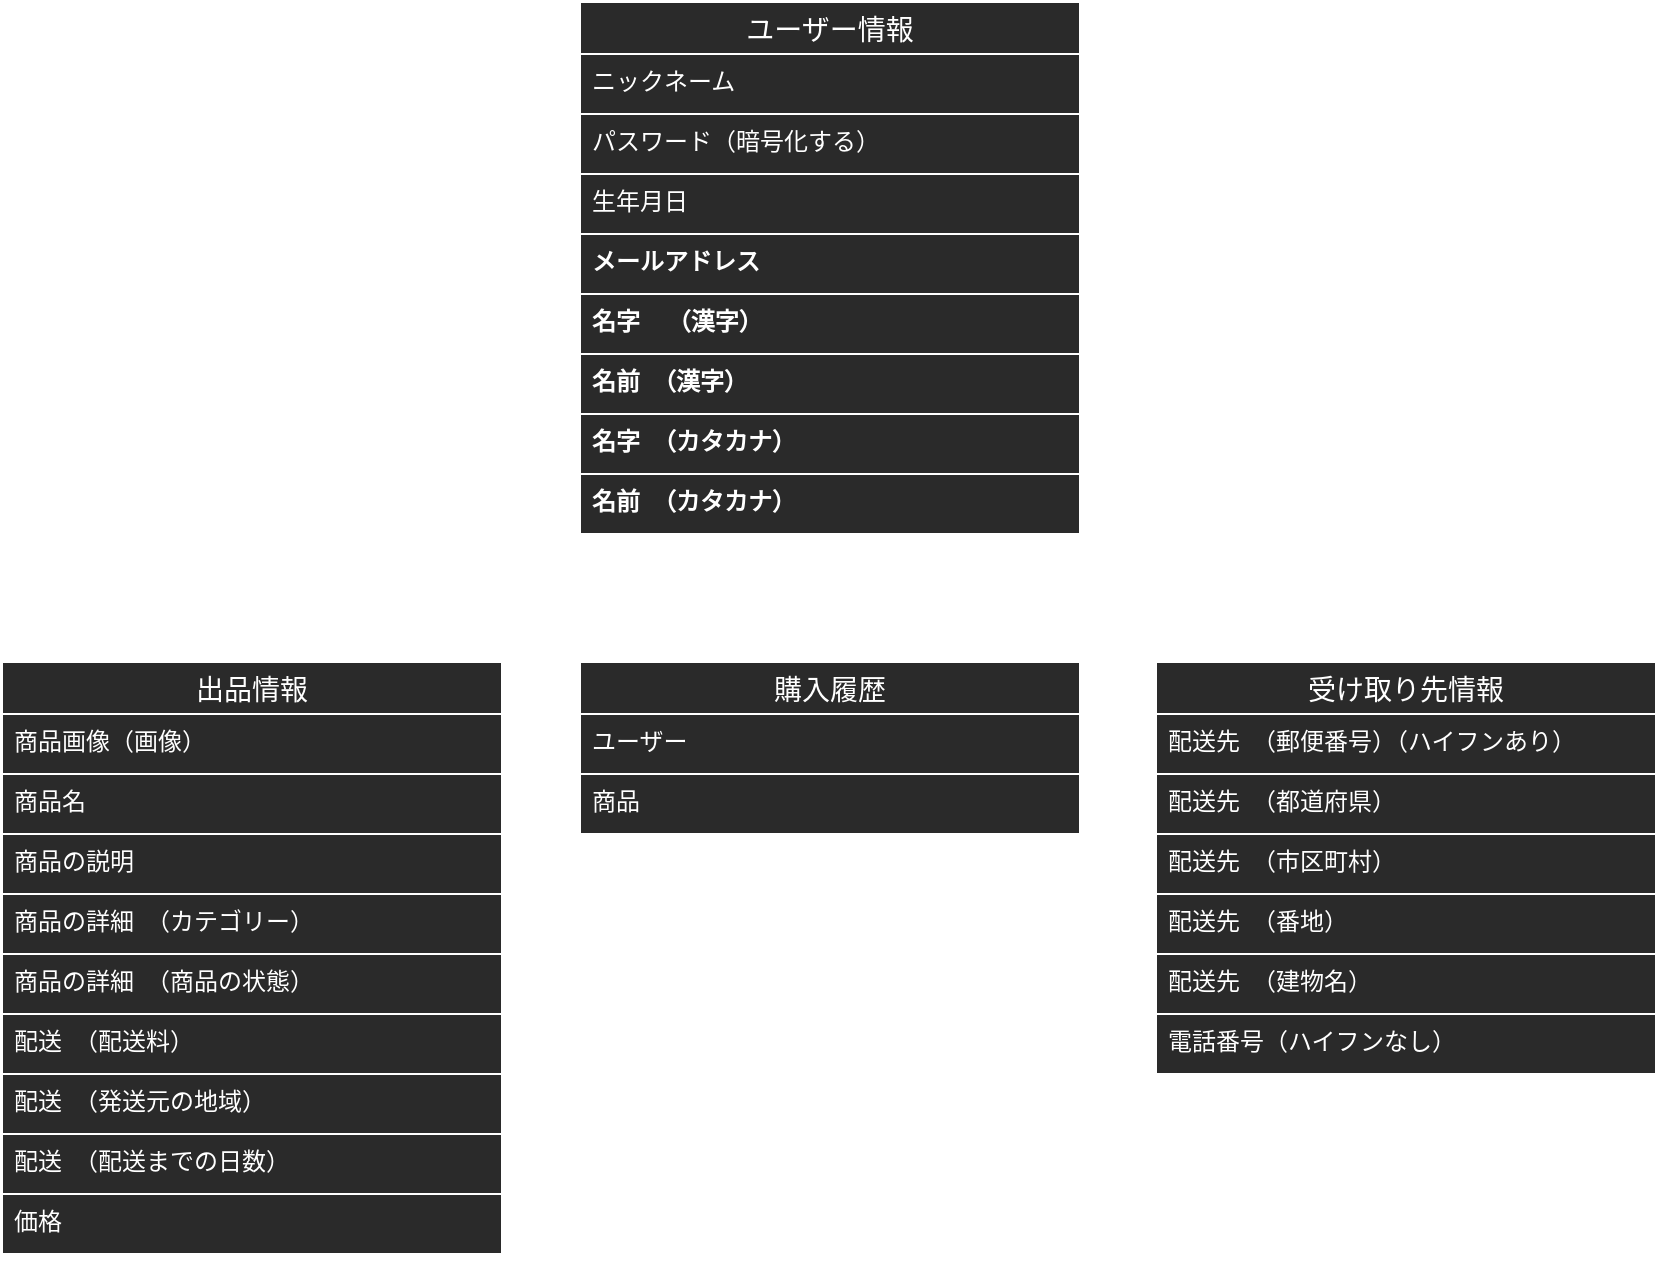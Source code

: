 <mxfile>
    <diagram id="GKP-IeGeKljug9mlyoR8" name="ページ1">
        <mxGraphModel dx="904" dy="567" grid="1" gridSize="10" guides="1" tooltips="1" connect="1" arrows="1" fold="1" page="1" pageScale="1" pageWidth="827" pageHeight="1169" background="none" math="0" shadow="0">
            <root>
                <mxCell id="0"/>
                <mxCell id="1" parent="0"/>
                <mxCell id="90" style="edgeStyle=none;rounded=0;html=1;entryX=0.5;entryY=0;entryDx=0;entryDy=0;startArrow=ERone;startFill=0;endArrow=ERzeroToMany;endFill=0;strokeColor=#FFFFFF;" parent="1" source="2" target="57" edge="1">
                    <mxGeometry relative="1" as="geometry"/>
                </mxCell>
                <mxCell id="2" value="ユーザー情報" style="swimlane;fontStyle=0;childLayout=stackLayout;horizontal=1;startSize=26;horizontalStack=0;resizeParent=1;resizeParentMax=0;resizeLast=0;collapsible=1;marginBottom=0;align=center;fontSize=14;strokeColor=#FFFFFF;fontColor=#FFFFFF;fillColor=#2A2A2A;" parent="1" vertex="1">
                    <mxGeometry x="289" y="190" width="250" height="266" as="geometry"/>
                </mxCell>
                <mxCell id="3" value="ニックネーム" style="text;strokeColor=#FFFFFF;fillColor=#2A2A2A;spacingLeft=4;spacingRight=4;overflow=hidden;rotatable=0;points=[[0,0.5],[1,0.5]];portConstraint=eastwest;fontSize=12;fontColor=#FFFFFF;" parent="2" vertex="1">
                    <mxGeometry y="26" width="250" height="30" as="geometry"/>
                </mxCell>
                <mxCell id="4" value="パスワード（暗号化する）" style="text;strokeColor=#FFFFFF;fillColor=#2A2A2A;spacingLeft=4;spacingRight=4;overflow=hidden;rotatable=0;points=[[0,0.5],[1,0.5]];portConstraint=eastwest;fontSize=12;fontColor=#FFFFFF;" parent="2" vertex="1">
                    <mxGeometry y="56" width="250" height="30" as="geometry"/>
                </mxCell>
                <mxCell id="17" value="生年月日" style="text;strokeColor=#FFFFFF;fillColor=#2A2A2A;spacingLeft=4;spacingRight=4;overflow=hidden;rotatable=0;points=[[0,0.5],[1,0.5]];portConstraint=eastwest;fontSize=12;fontColor=#FFFFFF;" parent="2" vertex="1">
                    <mxGeometry y="86" width="250" height="30" as="geometry"/>
                </mxCell>
                <mxCell id="26" value="メールアドレス" style="text;strokeColor=#FFFFFF;fillColor=#2A2A2A;spacingLeft=4;spacingRight=4;overflow=hidden;rotatable=0;points=[[0,0.5],[1,0.5]];portConstraint=eastwest;fontSize=12;fontStyle=1;fontColor=#FFFFFF;" parent="2" vertex="1">
                    <mxGeometry y="116" width="250" height="30" as="geometry"/>
                </mxCell>
                <mxCell id="27" value="名字    （漢字）" style="text;strokeColor=#FFFFFF;fillColor=#2A2A2A;spacingLeft=4;spacingRight=4;overflow=hidden;rotatable=0;points=[[0,0.5],[1,0.5]];portConstraint=eastwest;fontSize=12;fontStyle=1;fontColor=#FFFFFF;" parent="2" vertex="1">
                    <mxGeometry y="146" width="250" height="30" as="geometry"/>
                </mxCell>
                <mxCell id="29" value="名前　（漢字）" style="text;strokeColor=#FFFFFF;fillColor=#2A2A2A;spacingLeft=4;spacingRight=4;overflow=hidden;rotatable=0;points=[[0,0.5],[1,0.5]];portConstraint=eastwest;fontSize=12;fontStyle=1;fontColor=#FFFFFF;" parent="2" vertex="1">
                    <mxGeometry y="176" width="250" height="30" as="geometry"/>
                </mxCell>
                <mxCell id="30" value="名字　（カタカナ）" style="text;strokeColor=#FFFFFF;fillColor=#2A2A2A;spacingLeft=4;spacingRight=4;overflow=hidden;rotatable=0;points=[[0,0.5],[1,0.5]];portConstraint=eastwest;fontSize=12;fontStyle=1;fontColor=#FFFFFF;" parent="2" vertex="1">
                    <mxGeometry y="206" width="250" height="30" as="geometry"/>
                </mxCell>
                <mxCell id="32" value="名前　（カタカナ）" style="text;strokeColor=#FFFFFF;fillColor=#2A2A2A;spacingLeft=4;spacingRight=4;overflow=hidden;rotatable=0;points=[[0,0.5],[1,0.5]];portConstraint=eastwest;fontSize=12;fontStyle=1;fontColor=#FFFFFF;" parent="2" vertex="1">
                    <mxGeometry y="236" width="250" height="30" as="geometry"/>
                </mxCell>
                <mxCell id="6" value="出品情報" style="swimlane;fontStyle=0;childLayout=stackLayout;horizontal=1;startSize=26;horizontalStack=0;resizeParent=1;resizeParentMax=0;resizeLast=0;collapsible=1;marginBottom=0;align=center;fontSize=14;fillColor=#2A2A2A;strokeColor=#FFFFFF;fontColor=#FFFFFF;" parent="1" vertex="1">
                    <mxGeometry y="520" width="250" height="296" as="geometry"/>
                </mxCell>
                <mxCell id="7" value="商品画像（画像）" style="text;strokeColor=#FFFFFF;fillColor=#2A2A2A;spacingLeft=4;spacingRight=4;overflow=hidden;rotatable=0;points=[[0,0.5],[1,0.5]];portConstraint=eastwest;fontSize=12;fontColor=#FFFFFF;" parent="6" vertex="1">
                    <mxGeometry y="26" width="250" height="30" as="geometry"/>
                </mxCell>
                <mxCell id="8" value="商品名" style="text;strokeColor=#FFFFFF;fillColor=#2A2A2A;spacingLeft=4;spacingRight=4;overflow=hidden;rotatable=0;points=[[0,0.5],[1,0.5]];portConstraint=eastwest;fontSize=12;fontColor=#FFFFFF;" parent="6" vertex="1">
                    <mxGeometry y="56" width="250" height="30" as="geometry"/>
                </mxCell>
                <mxCell id="9" value="商品の説明" style="text;strokeColor=#FFFFFF;fillColor=#2A2A2A;spacingLeft=4;spacingRight=4;overflow=hidden;rotatable=0;points=[[0,0.5],[1,0.5]];portConstraint=eastwest;fontSize=12;fontColor=#FFFFFF;" parent="6" vertex="1">
                    <mxGeometry y="86" width="250" height="30" as="geometry"/>
                </mxCell>
                <mxCell id="19" value="商品の詳細　（カテゴリー）" style="text;strokeColor=#FFFFFF;fillColor=#2A2A2A;spacingLeft=4;spacingRight=4;overflow=hidden;rotatable=0;points=[[0,0.5],[1,0.5]];portConstraint=eastwest;fontSize=12;fontColor=#FFFFFF;labelBackgroundColor=#2A2A2A;" parent="6" vertex="1">
                    <mxGeometry y="116" width="250" height="30" as="geometry"/>
                </mxCell>
                <mxCell id="25" value="商品の詳細　（商品の状態）" style="text;strokeColor=#FFFFFF;fillColor=#2A2A2A;spacingLeft=4;spacingRight=4;overflow=hidden;rotatable=0;points=[[0,0.5],[1,0.5]];portConstraint=eastwest;fontSize=12;fontColor=#FFFFFF;" parent="6" vertex="1">
                    <mxGeometry y="146" width="250" height="30" as="geometry"/>
                </mxCell>
                <mxCell id="33" value="配送　（配送料）" style="text;strokeColor=#FFFFFF;fillColor=#2A2A2A;spacingLeft=4;spacingRight=4;overflow=hidden;rotatable=0;points=[[0,0.5],[1,0.5]];portConstraint=eastwest;fontSize=12;fontColor=#FFFFFF;" parent="6" vertex="1">
                    <mxGeometry y="176" width="250" height="30" as="geometry"/>
                </mxCell>
                <mxCell id="34" value="配送　（発送元の地域）" style="text;strokeColor=#FFFFFF;fillColor=#2A2A2A;spacingLeft=4;spacingRight=4;overflow=hidden;rotatable=0;points=[[0,0.5],[1,0.5]];portConstraint=eastwest;fontSize=12;fontColor=#FFFFFF;" parent="6" vertex="1">
                    <mxGeometry y="206" width="250" height="30" as="geometry"/>
                </mxCell>
                <mxCell id="35" value="配送　（配送までの日数）" style="text;strokeColor=#FFFFFF;fillColor=#2A2A2A;spacingLeft=4;spacingRight=4;overflow=hidden;rotatable=0;points=[[0,0.5],[1,0.5]];portConstraint=eastwest;fontSize=12;fontColor=#FFFFFF;" parent="6" vertex="1">
                    <mxGeometry y="236" width="250" height="30" as="geometry"/>
                </mxCell>
                <mxCell id="36" value="価格" style="text;strokeColor=#FFFFFF;fillColor=#2A2A2A;spacingLeft=4;spacingRight=4;overflow=hidden;rotatable=0;points=[[0,0.5],[1,0.5]];portConstraint=eastwest;fontSize=12;fontColor=#FFFFFF;" parent="6" vertex="1">
                    <mxGeometry y="266" width="250" height="30" as="geometry"/>
                </mxCell>
                <mxCell id="10" value="受け取り先情報" style="swimlane;fontStyle=0;childLayout=stackLayout;horizontal=1;startSize=26;horizontalStack=0;resizeParent=1;resizeParentMax=0;resizeLast=0;collapsible=1;marginBottom=0;align=center;fontSize=14;fillColor=#2A2A2A;strokeColor=#FFFFFF;fontColor=#FFFFFF;" parent="1" vertex="1">
                    <mxGeometry x="577" y="520" width="250" height="206" as="geometry"/>
                </mxCell>
                <mxCell id="37" value="配送先　（郵便番号）（ハイフンあり）" style="text;strokeColor=#FFFFFF;fillColor=#2A2A2A;spacingLeft=4;spacingRight=4;overflow=hidden;rotatable=0;points=[[0,0.5],[1,0.5]];portConstraint=eastwest;fontSize=12;fontColor=#FFFFFF;" parent="10" vertex="1">
                    <mxGeometry y="26" width="250" height="30" as="geometry"/>
                </mxCell>
                <mxCell id="38" value="配送先　（都道府県）" style="text;strokeColor=#FFFFFF;fillColor=#2A2A2A;spacingLeft=4;spacingRight=4;overflow=hidden;rotatable=0;points=[[0,0.5],[1,0.5]];portConstraint=eastwest;fontSize=12;fontColor=#FFFFFF;" parent="10" vertex="1">
                    <mxGeometry y="56" width="250" height="30" as="geometry"/>
                </mxCell>
                <mxCell id="41" value="配送先　（市区町村）" style="text;strokeColor=#FFFFFF;fillColor=#2A2A2A;spacingLeft=4;spacingRight=4;overflow=hidden;rotatable=0;points=[[0,0.5],[1,0.5]];portConstraint=eastwest;fontSize=12;fontColor=#FFFFFF;" parent="10" vertex="1">
                    <mxGeometry y="86" width="250" height="30" as="geometry"/>
                </mxCell>
                <mxCell id="39" value="配送先　（番地）" style="text;strokeColor=#FFFFFF;fillColor=#2A2A2A;spacingLeft=4;spacingRight=4;overflow=hidden;rotatable=0;points=[[0,0.5],[1,0.5]];portConstraint=eastwest;fontSize=12;fontColor=#FFFFFF;" parent="10" vertex="1">
                    <mxGeometry y="116" width="250" height="30" as="geometry"/>
                </mxCell>
                <mxCell id="42" value="配送先　（建物名）" style="text;strokeColor=#FFFFFF;fillColor=#2A2A2A;spacingLeft=4;spacingRight=4;overflow=hidden;rotatable=0;points=[[0,0.5],[1,0.5]];portConstraint=eastwest;fontSize=12;fontColor=#FFFFFF;" parent="10" vertex="1">
                    <mxGeometry y="146" width="250" height="30" as="geometry"/>
                </mxCell>
                <mxCell id="43" value="電話番号（ハイフンなし）" style="text;strokeColor=#FFFFFF;fillColor=#2A2A2A;spacingLeft=4;spacingRight=4;overflow=hidden;rotatable=0;points=[[0,0.5],[1,0.5]];portConstraint=eastwest;fontSize=12;fontColor=#FFFFFF;" parent="10" vertex="1">
                    <mxGeometry y="176" width="250" height="30" as="geometry"/>
                </mxCell>
                <mxCell id="93" style="edgeStyle=none;rounded=0;html=1;exitX=1;exitY=0.5;exitDx=0;exitDy=0;entryX=0;entryY=0.5;entryDx=0;entryDy=0;startArrow=ERone;startFill=0;endArrow=ERone;endFill=0;strokeColor=#FFFFFF;" parent="1" source="58" target="37" edge="1">
                    <mxGeometry relative="1" as="geometry"/>
                </mxCell>
                <mxCell id="57" value="購入履歴" style="swimlane;fontStyle=0;childLayout=stackLayout;horizontal=1;startSize=26;horizontalStack=0;resizeParent=1;resizeParentMax=0;resizeLast=0;collapsible=1;marginBottom=0;align=center;fontSize=14;strokeColor=#FFFFFF;fontColor=#FFFFFF;fillColor=#2A2A2A;" parent="1" vertex="1">
                    <mxGeometry x="289" y="520" width="250" height="86" as="geometry"/>
                </mxCell>
                <mxCell id="58" value="ユーザー" style="text;strokeColor=#FFFFFF;fillColor=#2A2A2A;spacingLeft=4;spacingRight=4;overflow=hidden;rotatable=0;points=[[0,0.5],[1,0.5]];portConstraint=eastwest;fontSize=12;fontColor=#FFFFFF;" parent="57" vertex="1">
                    <mxGeometry y="26" width="250" height="30" as="geometry"/>
                </mxCell>
                <mxCell id="60" value="商品" style="text;strokeColor=#FFFFFF;fillColor=#2A2A2A;spacingLeft=4;spacingRight=4;overflow=hidden;rotatable=0;points=[[0,0.5],[1,0.5]];portConstraint=eastwest;fontSize=12;fontColor=#FFFFFF;" parent="57" vertex="1">
                    <mxGeometry y="56" width="250" height="30" as="geometry"/>
                </mxCell>
                <mxCell id="84" style="edgeStyle=none;rounded=0;html=1;exitX=0;exitY=0.5;exitDx=0;exitDy=0;entryX=0.5;entryY=0;entryDx=0;entryDy=0;startArrow=ERone;startFill=0;endArrow=ERzeroToMany;endFill=0;strokeColor=#FFFFFF;" parent="1" source="17" target="6" edge="1">
                    <mxGeometry relative="1" as="geometry">
                        <Array as="points">
                            <mxPoint x="125" y="291"/>
                        </Array>
                    </mxGeometry>
                </mxCell>
                <mxCell id="92" style="edgeStyle=none;rounded=0;html=1;exitX=1;exitY=0.5;exitDx=0;exitDy=0;entryX=0;entryY=0.5;entryDx=0;entryDy=0;startArrow=ERone;startFill=0;endArrow=ERzeroToOne;endFill=0;strokeColor=#FFFFFF;" parent="1" source="7" target="58" edge="1">
                    <mxGeometry relative="1" as="geometry"/>
                </mxCell>
            </root>
        </mxGraphModel>
    </diagram>
</mxfile>